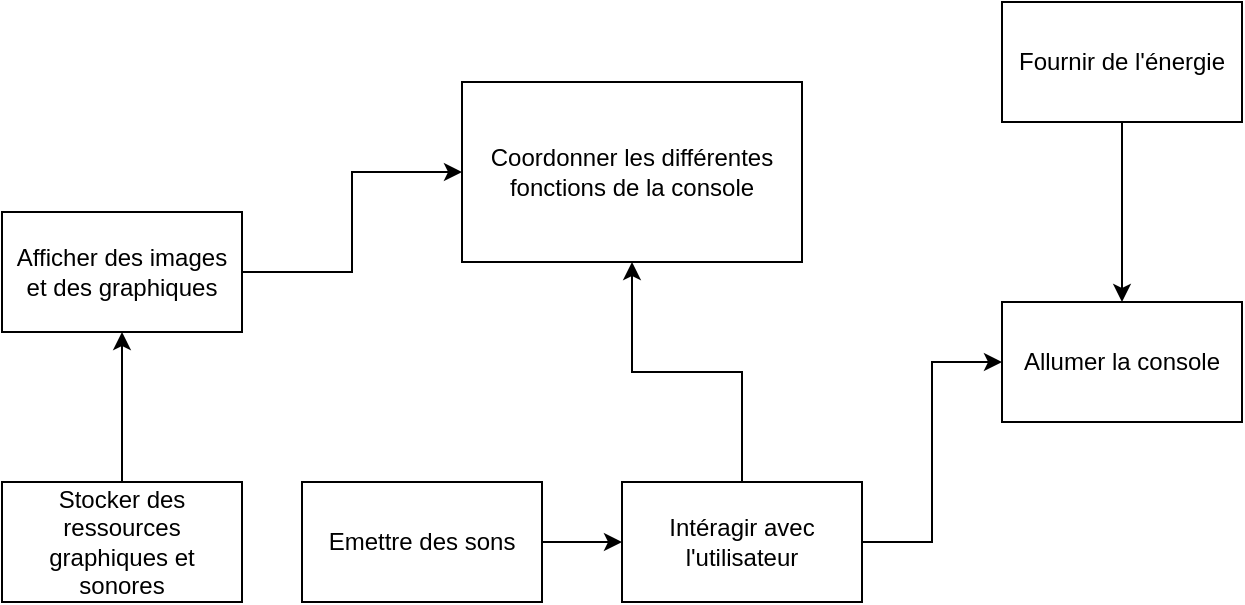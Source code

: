 <mxfile version="24.8.4">
  <diagram name="Page-1" id="4nIqLT7aUbP-TcCVsXmG">
    <mxGraphModel dx="1434" dy="726" grid="1" gridSize="10" guides="1" tooltips="1" connect="1" arrows="1" fold="1" page="1" pageScale="1" pageWidth="850" pageHeight="1100" math="0" shadow="0">
      <root>
        <mxCell id="0" />
        <mxCell id="1" parent="0" />
        <mxCell id="BmCIsiCDHkIcZGj1QrR8-7" value="Coordonner les différentes fonctions de la console" style="rounded=0;whiteSpace=wrap;html=1;" vertex="1" parent="1">
          <mxGeometry x="320" y="410" width="170" height="90" as="geometry" />
        </mxCell>
        <mxCell id="BmCIsiCDHkIcZGj1QrR8-9" value="Allumer la console" style="rounded=0;whiteSpace=wrap;html=1;" vertex="1" parent="1">
          <mxGeometry x="590" y="520" width="120" height="60" as="geometry" />
        </mxCell>
        <mxCell id="BmCIsiCDHkIcZGj1QrR8-41" style="edgeStyle=orthogonalEdgeStyle;rounded=0;orthogonalLoop=1;jettySize=auto;html=1;exitX=1;exitY=0.5;exitDx=0;exitDy=0;entryX=0;entryY=0.5;entryDx=0;entryDy=0;" edge="1" parent="1" source="BmCIsiCDHkIcZGj1QrR8-12" target="BmCIsiCDHkIcZGj1QrR8-7">
          <mxGeometry relative="1" as="geometry" />
        </mxCell>
        <mxCell id="BmCIsiCDHkIcZGj1QrR8-12" value="Afficher des images et des graphiques" style="whiteSpace=wrap;html=1;" vertex="1" parent="1">
          <mxGeometry x="90" y="475" width="120" height="60" as="geometry" />
        </mxCell>
        <mxCell id="BmCIsiCDHkIcZGj1QrR8-47" value="" style="edgeStyle=orthogonalEdgeStyle;rounded=0;orthogonalLoop=1;jettySize=auto;html=1;" edge="1" parent="1" source="BmCIsiCDHkIcZGj1QrR8-14" target="BmCIsiCDHkIcZGj1QrR8-9">
          <mxGeometry relative="1" as="geometry" />
        </mxCell>
        <mxCell id="BmCIsiCDHkIcZGj1QrR8-14" value="Fournir de l&#39;énergie" style="whiteSpace=wrap;html=1;" vertex="1" parent="1">
          <mxGeometry x="590" y="370" width="120" height="60" as="geometry" />
        </mxCell>
        <mxCell id="BmCIsiCDHkIcZGj1QrR8-46" value="" style="edgeStyle=orthogonalEdgeStyle;rounded=0;orthogonalLoop=1;jettySize=auto;html=1;" edge="1" parent="1" source="BmCIsiCDHkIcZGj1QrR8-17" target="BmCIsiCDHkIcZGj1QrR8-26">
          <mxGeometry relative="1" as="geometry" />
        </mxCell>
        <mxCell id="BmCIsiCDHkIcZGj1QrR8-17" value="Emettre des sons" style="whiteSpace=wrap;html=1;" vertex="1" parent="1">
          <mxGeometry x="240" y="610" width="120" height="60" as="geometry" />
        </mxCell>
        <mxCell id="BmCIsiCDHkIcZGj1QrR8-42" style="edgeStyle=orthogonalEdgeStyle;rounded=0;orthogonalLoop=1;jettySize=auto;html=1;exitX=0.5;exitY=0;exitDx=0;exitDy=0;entryX=0.5;entryY=1;entryDx=0;entryDy=0;" edge="1" parent="1" source="BmCIsiCDHkIcZGj1QrR8-21" target="BmCIsiCDHkIcZGj1QrR8-12">
          <mxGeometry relative="1" as="geometry" />
        </mxCell>
        <mxCell id="BmCIsiCDHkIcZGj1QrR8-21" value="&lt;div&gt;Stocker des ressources graphiques et sonores&lt;/div&gt;" style="whiteSpace=wrap;html=1;" vertex="1" parent="1">
          <mxGeometry x="90" y="610" width="120" height="60" as="geometry" />
        </mxCell>
        <mxCell id="BmCIsiCDHkIcZGj1QrR8-44" style="edgeStyle=orthogonalEdgeStyle;rounded=0;orthogonalLoop=1;jettySize=auto;html=1;exitX=1;exitY=0.5;exitDx=0;exitDy=0;entryX=0;entryY=0.5;entryDx=0;entryDy=0;" edge="1" parent="1" source="BmCIsiCDHkIcZGj1QrR8-26" target="BmCIsiCDHkIcZGj1QrR8-9">
          <mxGeometry relative="1" as="geometry" />
        </mxCell>
        <mxCell id="BmCIsiCDHkIcZGj1QrR8-45" value="" style="edgeStyle=orthogonalEdgeStyle;rounded=0;orthogonalLoop=1;jettySize=auto;html=1;" edge="1" parent="1" source="BmCIsiCDHkIcZGj1QrR8-26" target="BmCIsiCDHkIcZGj1QrR8-7">
          <mxGeometry relative="1" as="geometry" />
        </mxCell>
        <mxCell id="BmCIsiCDHkIcZGj1QrR8-26" value="&lt;div&gt;Intéragir avec l&#39;utilisateur&lt;/div&gt;" style="whiteSpace=wrap;html=1;" vertex="1" parent="1">
          <mxGeometry x="400" y="610" width="120" height="60" as="geometry" />
        </mxCell>
      </root>
    </mxGraphModel>
  </diagram>
</mxfile>
